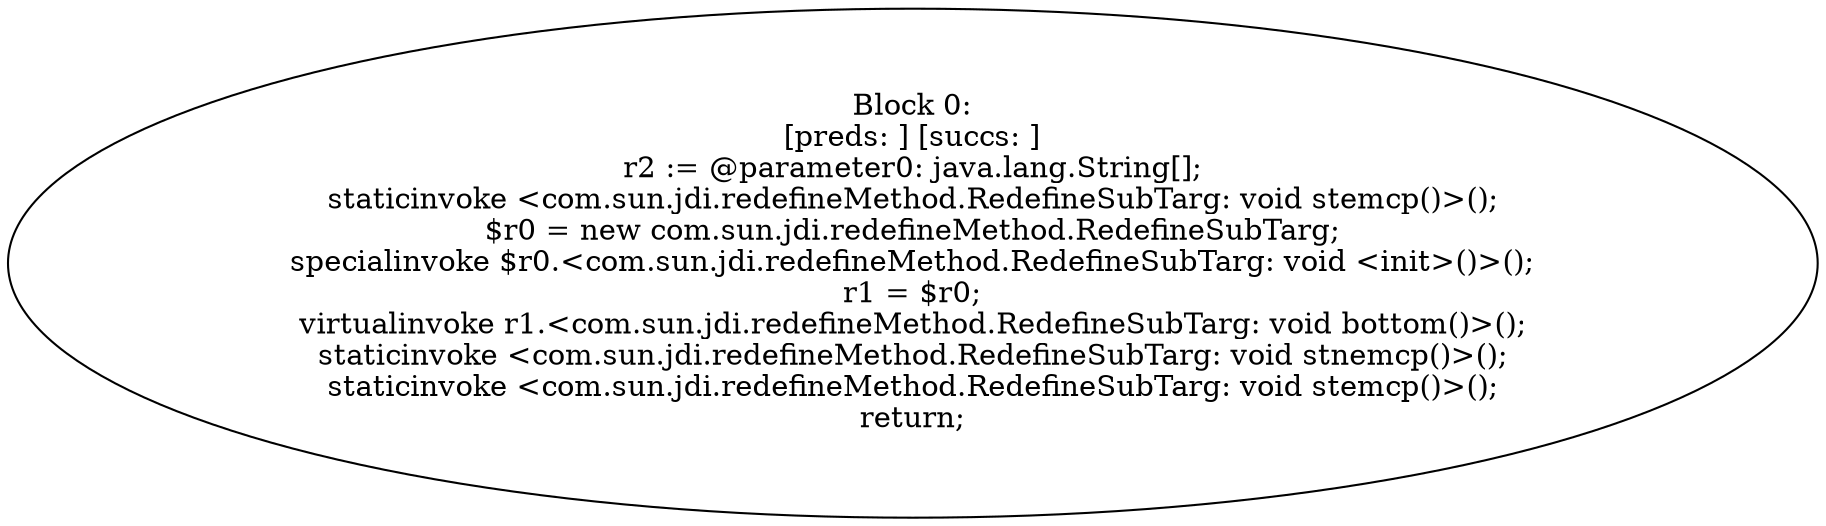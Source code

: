 digraph "unitGraph" {
    "Block 0:
[preds: ] [succs: ]
r2 := @parameter0: java.lang.String[];
staticinvoke <com.sun.jdi.redefineMethod.RedefineSubTarg: void stemcp()>();
$r0 = new com.sun.jdi.redefineMethod.RedefineSubTarg;
specialinvoke $r0.<com.sun.jdi.redefineMethod.RedefineSubTarg: void <init>()>();
r1 = $r0;
virtualinvoke r1.<com.sun.jdi.redefineMethod.RedefineSubTarg: void bottom()>();
staticinvoke <com.sun.jdi.redefineMethod.RedefineSubTarg: void stnemcp()>();
staticinvoke <com.sun.jdi.redefineMethod.RedefineSubTarg: void stemcp()>();
return;
"
}
